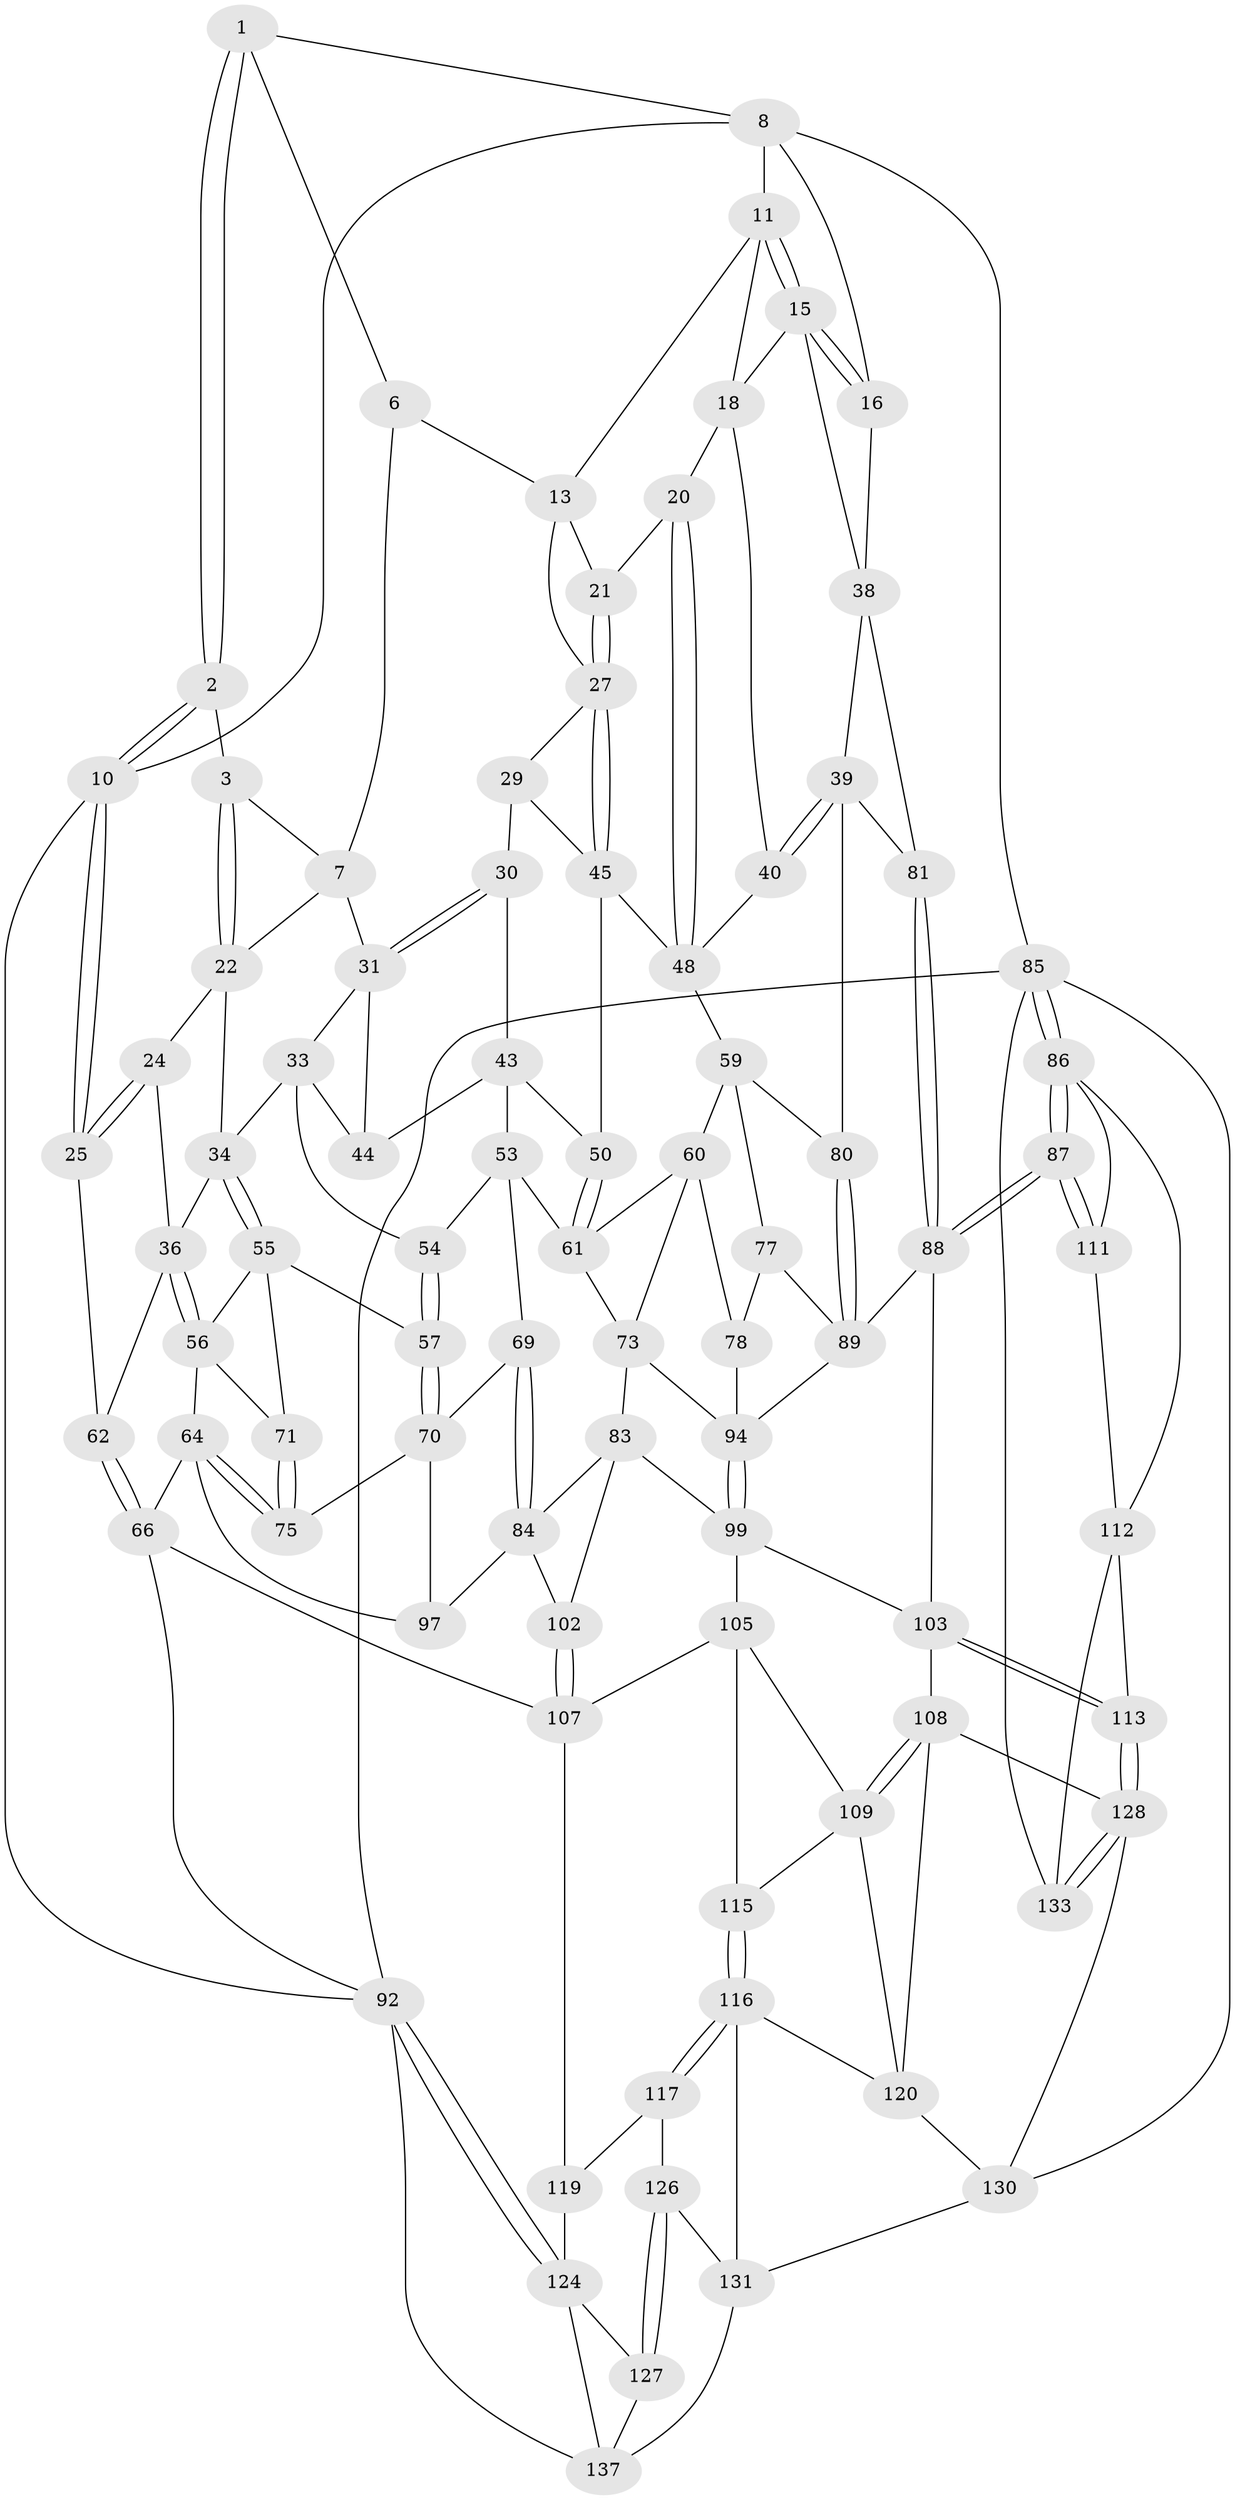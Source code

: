 // Generated by graph-tools (version 1.1) at 2025/24/03/03/25 07:24:40]
// undirected, 85 vertices, 191 edges
graph export_dot {
graph [start="1"]
  node [color=gray90,style=filled];
  1 [pos="+0.29579847519018676+0",super="+5"];
  2 [pos="+0+0"];
  3 [pos="+0.187406593208564+0.09534057261839278",super="+4"];
  6 [pos="+0.4682915823180368+0.008137123128747516"];
  7 [pos="+0.31288791645975833+0.1071121830221763",super="+26"];
  8 [pos="+0.7239998719882331+0",super="+9"];
  10 [pos="+0+0"];
  11 [pos="+0.7340447436798718+0",super="+12"];
  13 [pos="+0.6998500255967093+0.08905017747164566",super="+14"];
  15 [pos="+0.9334860804516829+0.1128650642978861",super="+17"];
  16 [pos="+1+0.02038007143745596"];
  18 [pos="+0.8590018202987709+0.1420420419328307",super="+19"];
  20 [pos="+0.756487002515784+0.19492259536283363"];
  21 [pos="+0.7014020284382428+0.11260937440179275"];
  22 [pos="+0.18884710264476656+0.10491140970219996",super="+23"];
  24 [pos="+0.06159546249240866+0.09910248631380059"];
  25 [pos="+0+0"];
  27 [pos="+0.5937175450803951+0.19899109316084068",super="+28"];
  29 [pos="+0.4539022046952836+0.17884754889341065",super="+47"];
  30 [pos="+0.4478491760715162+0.18774549441079272",super="+42"];
  31 [pos="+0.30911889524995084+0.1582994072341433",super="+32"];
  33 [pos="+0.2744176960951205+0.26815402722855824",super="+49"];
  34 [pos="+0.23809598579984537+0.2682948574496686",super="+35"];
  36 [pos="+0.05530919864146142+0.2669042092805425",super="+37"];
  38 [pos="+0.9044907043344383+0.32994358463493545",super="+41"];
  39 [pos="+0.8372130691876923+0.37193927861751686",super="+79"];
  40 [pos="+0.8247297935371087+0.3582597486840105"];
  43 [pos="+0.42725077109461634+0.24459698974276814",super="+51"];
  44 [pos="+0.40395066038416716+0.240592728475054"];
  45 [pos="+0.6067774336381926+0.2683836546577869",super="+46"];
  48 [pos="+0.609031840812694+0.26883658374324143",super="+52"];
  50 [pos="+0.572800171699877+0.3037767924622262"];
  53 [pos="+0.4110333426052381+0.33220587339646573",super="+68"];
  54 [pos="+0.30609993319663703+0.3202422139449719"];
  55 [pos="+0.14913830982753357+0.32625202344986676",super="+58"];
  56 [pos="+0.11141762825041723+0.3350913610767697",super="+63"];
  57 [pos="+0.28332937212073434+0.4105671074885997"];
  59 [pos="+0.6410979781954608+0.4271143394973392",super="+76"];
  60 [pos="+0.5815776906227326+0.40636189104270787",super="+72"];
  61 [pos="+0.5463903542323524+0.38599302591134077",super="+67"];
  62 [pos="+0+0.2064063329620298"];
  64 [pos="+0.01869289337642455+0.5110632935345012",super="+65"];
  66 [pos="+0+0.6009148883585423",super="+91"];
  69 [pos="+0.4224224935203896+0.4670479219838642"];
  70 [pos="+0.29696430318777095+0.4427716237636418",super="+74"];
  71 [pos="+0.15675321360569364+0.42483638299757137"];
  73 [pos="+0.5756291818533859+0.5294326947071716",super="+82"];
  75 [pos="+0.21775042245353163+0.5025736411369542"];
  77 [pos="+0.6697276319274207+0.4844849173024586"];
  78 [pos="+0.6589849048742443+0.49518666262517974"];
  80 [pos="+0.8274261524960089+0.44679728564118015"];
  81 [pos="+1+0.5264625791907493"];
  83 [pos="+0.4908789450803741+0.5835198639406816",super="+101"];
  84 [pos="+0.4304431799825567+0.5111343439749948",super="+96"];
  85 [pos="+1+1",super="+138"];
  86 [pos="+1+1",super="+134"];
  87 [pos="+1+0.7735506064598646"];
  88 [pos="+1+0.6718166001857414",super="+98"];
  89 [pos="+0.83693683051992+0.5912416706076297",super="+90"];
  92 [pos="+0+0.8059176612010441",super="+93"];
  94 [pos="+0.6610955838008127+0.6201862852751165",super="+95"];
  97 [pos="+0.24602900916597745+0.6450835666484949"];
  99 [pos="+0.6522410781800982+0.6353755900535596",super="+100"];
  102 [pos="+0.2558850973818871+0.7006925471960211"];
  103 [pos="+0.8881618202971484+0.680945319201861",super="+104"];
  105 [pos="+0.5187473119870399+0.7018538905976498",super="+106"];
  107 [pos="+0.25522919922621384+0.7046037483908427",super="+110"];
  108 [pos="+0.6830541397603934+0.8412196780034914",super="+122"];
  109 [pos="+0.5536942732366352+0.7756730399499246",super="+114"];
  111 [pos="+0.9770426207746431+0.8830396702802826"];
  112 [pos="+0.971246253353075+0.8836422544425014",super="+132"];
  113 [pos="+0.9004776143782034+0.8626404154893716"];
  115 [pos="+0.35578356718662896+0.7913748134366498"];
  116 [pos="+0.35814666110451226+0.8706476861203315",super="+121"];
  117 [pos="+0.30715432445013174+0.9734716716058558",super="+118"];
  119 [pos="+0.19356477001931735+0.7895311055797986"];
  120 [pos="+0.480879017368465+0.8635718493910277",super="+123"];
  124 [pos="+0.059578770270264016+0.8999108877906095",super="+125"];
  126 [pos="+0.21067406936943864+1",super="+136"];
  127 [pos="+0.1757491376742042+0.9868062079059172"];
  128 [pos="+0.8729361066283466+0.8963215137302911",super="+129"];
  130 [pos="+0.5348821839093114+1",super="+140"];
  131 [pos="+0.4748545911470369+1",super="+135"];
  133 [pos="+0.8878204727883079+1"];
  137 [pos="+0.0865932840320236+0.967120460865263",super="+139"];
  1 -- 2;
  1 -- 2;
  1 -- 8;
  1 -- 6;
  2 -- 3;
  2 -- 10;
  2 -- 10;
  3 -- 22;
  3 -- 22;
  3 -- 7;
  6 -- 7;
  6 -- 13;
  7 -- 31;
  7 -- 22;
  8 -- 11;
  8 -- 16;
  8 -- 10;
  8 -- 85;
  10 -- 25;
  10 -- 25;
  10 -- 92;
  11 -- 15;
  11 -- 15;
  11 -- 18;
  11 -- 13;
  13 -- 21;
  13 -- 27;
  15 -- 16;
  15 -- 16;
  15 -- 18;
  15 -- 38;
  16 -- 38;
  18 -- 40;
  18 -- 20;
  20 -- 21;
  20 -- 48;
  20 -- 48;
  21 -- 27;
  21 -- 27;
  22 -- 24;
  22 -- 34;
  24 -- 25;
  24 -- 25;
  24 -- 36;
  25 -- 62;
  27 -- 45;
  27 -- 45;
  27 -- 29;
  29 -- 30 [weight=2];
  29 -- 45;
  30 -- 31;
  30 -- 31;
  30 -- 43;
  31 -- 33;
  31 -- 44;
  33 -- 34;
  33 -- 44;
  33 -- 54;
  34 -- 55;
  34 -- 55;
  34 -- 36;
  36 -- 56;
  36 -- 56;
  36 -- 62;
  38 -- 39;
  38 -- 81;
  39 -- 40;
  39 -- 40;
  39 -- 80;
  39 -- 81;
  40 -- 48;
  43 -- 44;
  43 -- 50;
  43 -- 53;
  45 -- 48;
  45 -- 50;
  48 -- 59;
  50 -- 61;
  50 -- 61;
  53 -- 54;
  53 -- 69;
  53 -- 61;
  54 -- 57;
  54 -- 57;
  55 -- 56;
  55 -- 57;
  55 -- 71;
  56 -- 64;
  56 -- 71;
  57 -- 70;
  57 -- 70;
  59 -- 60;
  59 -- 80;
  59 -- 77;
  60 -- 61;
  60 -- 73;
  60 -- 78;
  61 -- 73;
  62 -- 66;
  62 -- 66;
  64 -- 75;
  64 -- 75;
  64 -- 97;
  64 -- 66;
  66 -- 107;
  66 -- 92;
  69 -- 70;
  69 -- 84;
  69 -- 84;
  70 -- 97;
  70 -- 75;
  71 -- 75;
  71 -- 75;
  73 -- 83;
  73 -- 94;
  77 -- 78;
  77 -- 89;
  78 -- 94;
  80 -- 89;
  80 -- 89;
  81 -- 88;
  81 -- 88;
  83 -- 84;
  83 -- 99;
  83 -- 102;
  84 -- 97;
  84 -- 102;
  85 -- 86;
  85 -- 86;
  85 -- 92;
  85 -- 130;
  85 -- 133;
  86 -- 87;
  86 -- 87;
  86 -- 111;
  86 -- 112;
  87 -- 88;
  87 -- 88;
  87 -- 111;
  87 -- 111;
  88 -- 89;
  88 -- 103;
  89 -- 94;
  92 -- 124;
  92 -- 124;
  92 -- 137;
  94 -- 99;
  94 -- 99;
  99 -- 105;
  99 -- 103;
  102 -- 107;
  102 -- 107;
  103 -- 113;
  103 -- 113;
  103 -- 108;
  105 -- 109;
  105 -- 107;
  105 -- 115;
  107 -- 119;
  108 -- 109;
  108 -- 109;
  108 -- 120;
  108 -- 128;
  109 -- 120;
  109 -- 115;
  111 -- 112;
  112 -- 113;
  112 -- 133;
  113 -- 128;
  113 -- 128;
  115 -- 116;
  115 -- 116;
  116 -- 117;
  116 -- 117;
  116 -- 120;
  116 -- 131;
  117 -- 126 [weight=2];
  117 -- 119;
  119 -- 124;
  120 -- 130;
  124 -- 137;
  124 -- 127;
  126 -- 127;
  126 -- 127;
  126 -- 131;
  127 -- 137;
  128 -- 133;
  128 -- 133;
  128 -- 130;
  130 -- 131;
  131 -- 137;
}
